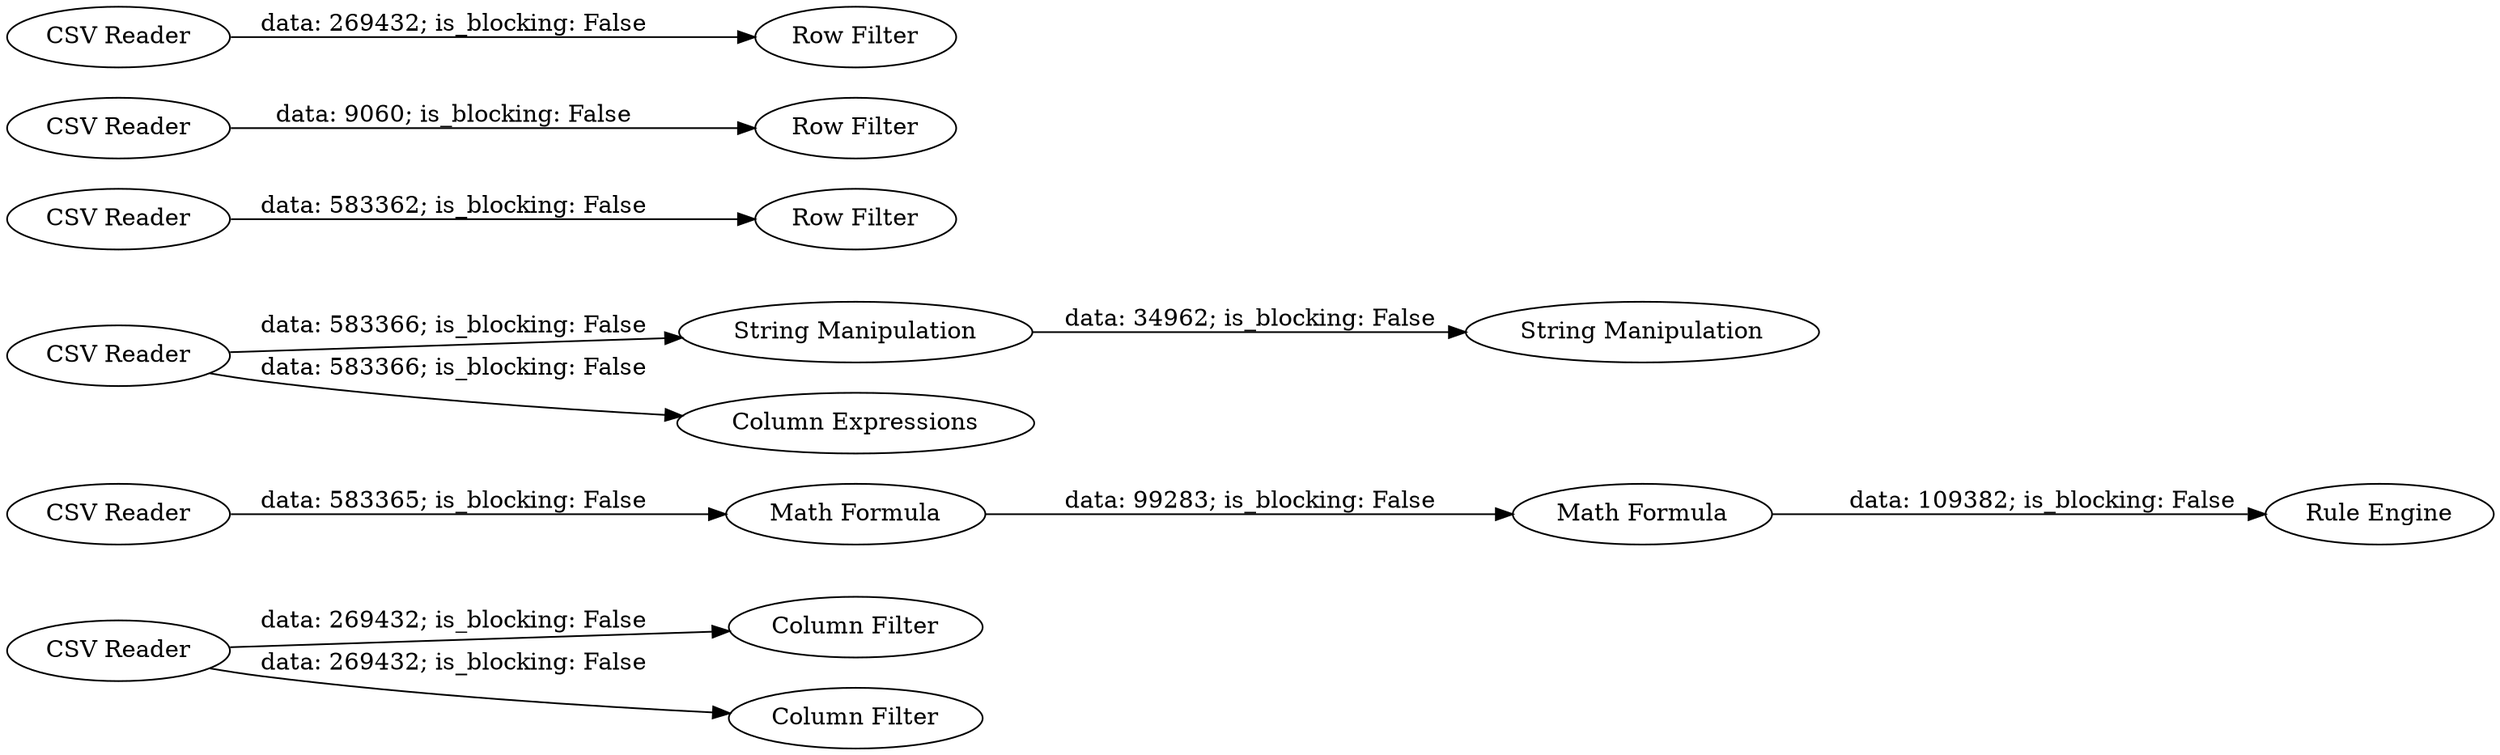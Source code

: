 digraph {
	"-4303285437033575971_11" [label="Column Filter"]
	"-4303285437033575971_21" [label="Rule Engine"]
	"-4303285437033575971_20" [label="Math Formula"]
	"-4303285437033575971_15" [label="String Manipulation"]
	"-4303285437033575971_6" [label="Row Filter"]
	"-4303285437033575971_12" [label="CSV Reader"]
	"-4303285437033575971_14" [label="String Manipulation"]
	"-4303285437033575971_2" [label="CSV Reader"]
	"-4303285437033575971_4" [label="Row Filter"]
	"-4303285437033575971_10" [label="Column Filter"]
	"-4303285437033575971_5" [label="Row Filter"]
	"-4303285437033575971_18" [label="CSV Reader"]
	"-4303285437033575971_19" [label="Math Formula"]
	"-4303285437033575971_17" [label="CSV Reader"]
	"-4303285437033575971_1" [label="CSV Reader"]
	"-4303285437033575971_3" [label="CSV Reader"]
	"-4303285437033575971_16" [label="Column Expressions"]
	"-4303285437033575971_3" -> "-4303285437033575971_6" [label="data: 583362; is_blocking: False"]
	"-4303285437033575971_17" -> "-4303285437033575971_14" [label="data: 583366; is_blocking: False"]
	"-4303285437033575971_12" -> "-4303285437033575971_10" [label="data: 269432; is_blocking: False"]
	"-4303285437033575971_12" -> "-4303285437033575971_11" [label="data: 269432; is_blocking: False"]
	"-4303285437033575971_14" -> "-4303285437033575971_15" [label="data: 34962; is_blocking: False"]
	"-4303285437033575971_19" -> "-4303285437033575971_20" [label="data: 99283; is_blocking: False"]
	"-4303285437033575971_17" -> "-4303285437033575971_16" [label="data: 583366; is_blocking: False"]
	"-4303285437033575971_1" -> "-4303285437033575971_4" [label="data: 269432; is_blocking: False"]
	"-4303285437033575971_20" -> "-4303285437033575971_21" [label="data: 109382; is_blocking: False"]
	"-4303285437033575971_2" -> "-4303285437033575971_5" [label="data: 9060; is_blocking: False"]
	"-4303285437033575971_18" -> "-4303285437033575971_19" [label="data: 583365; is_blocking: False"]
	rankdir=LR
}
